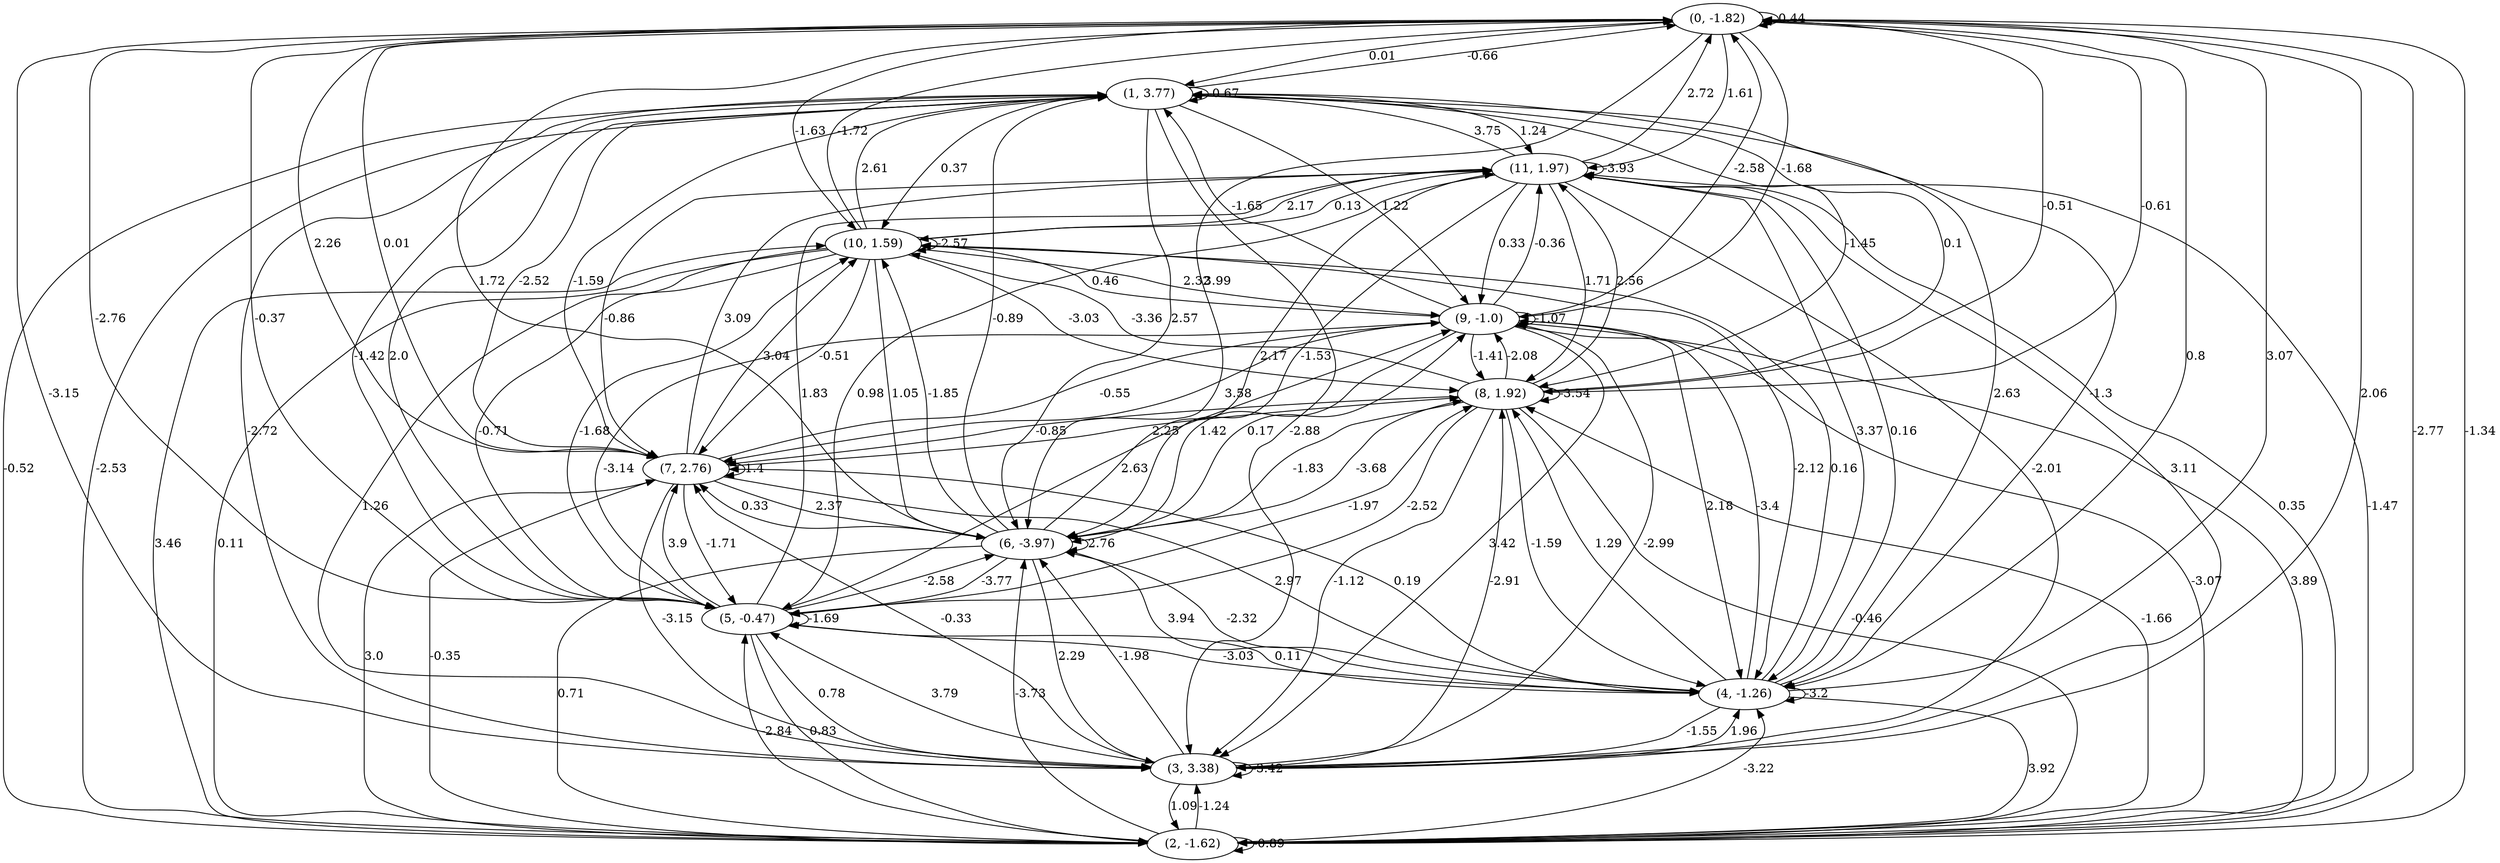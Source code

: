 digraph {
    0 [ label = "(0, -1.82)" ]
    1 [ label = "(1, 3.77)" ]
    2 [ label = "(2, -1.62)" ]
    3 [ label = "(3, 3.38)" ]
    4 [ label = "(4, -1.26)" ]
    5 [ label = "(5, -0.47)" ]
    6 [ label = "(6, -3.97)" ]
    7 [ label = "(7, 2.76)" ]
    8 [ label = "(8, 1.92)" ]
    9 [ label = "(9, -1.0)" ]
    10 [ label = "(10, 1.59)" ]
    11 [ label = "(11, 1.97)" ]
    0 -> 0 [ label = "0.44" ]
    1 -> 1 [ label = "-0.67" ]
    2 -> 2 [ label = "-0.89" ]
    3 -> 3 [ label = "-3.42" ]
    4 -> 4 [ label = "-3.2" ]
    5 -> 5 [ label = "-1.69" ]
    6 -> 6 [ label = "2.76" ]
    7 -> 7 [ label = "1.4" ]
    8 -> 8 [ label = "-3.54" ]
    9 -> 9 [ label = "-1.07" ]
    10 -> 10 [ label = "-2.57" ]
    11 -> 11 [ label = "-3.93" ]
    1 -> 0 [ label = "-0.66" ]
    2 -> 0 [ label = "-1.34" ]
    3 -> 0 [ label = "2.06" ]
    4 -> 0 [ label = "3.07" ]
    5 -> 0 [ label = "-2.76" ]
    6 -> 0 [ label = "1.72" ]
    7 -> 0 [ label = "0.01" ]
    8 -> 0 [ label = "-0.61" ]
    9 -> 0 [ label = "-2.58" ]
    10 -> 0 [ label = "-1.72" ]
    11 -> 0 [ label = "2.72" ]
    0 -> 1 [ label = "0.01" ]
    2 -> 1 [ label = "-2.53" ]
    3 -> 1 [ label = "-2.72" ]
    4 -> 1 [ label = "2.63" ]
    5 -> 1 [ label = "2.0" ]
    6 -> 1 [ label = "-0.89" ]
    7 -> 1 [ label = "-2.52" ]
    8 -> 1 [ label = "0.1" ]
    9 -> 1 [ label = "-1.65" ]
    10 -> 1 [ label = "2.61" ]
    11 -> 1 [ label = "3.75" ]
    0 -> 2 [ label = "-2.77" ]
    1 -> 2 [ label = "-0.52" ]
    3 -> 2 [ label = "1.09" ]
    4 -> 2 [ label = "3.92" ]
    5 -> 2 [ label = "0.83" ]
    6 -> 2 [ label = "0.71" ]
    7 -> 2 [ label = "3.0" ]
    8 -> 2 [ label = "-0.46" ]
    9 -> 2 [ label = "-3.07" ]
    10 -> 2 [ label = "0.11" ]
    11 -> 2 [ label = "0.35" ]
    0 -> 3 [ label = "-3.15" ]
    1 -> 3 [ label = "-2.88" ]
    2 -> 3 [ label = "-1.24" ]
    4 -> 3 [ label = "-1.55" ]
    5 -> 3 [ label = "0.78" ]
    6 -> 3 [ label = "2.29" ]
    7 -> 3 [ label = "-3.15" ]
    8 -> 3 [ label = "-1.12" ]
    9 -> 3 [ label = "3.42" ]
    10 -> 3 [ label = "1.26" ]
    11 -> 3 [ label = "-2.01" ]
    0 -> 4 [ label = "0.8" ]
    1 -> 4 [ label = "-1.3" ]
    2 -> 4 [ label = "-3.22" ]
    3 -> 4 [ label = "1.96" ]
    5 -> 4 [ label = "-3.03" ]
    6 -> 4 [ label = "3.94" ]
    7 -> 4 [ label = "2.97" ]
    8 -> 4 [ label = "-1.59" ]
    9 -> 4 [ label = "2.18" ]
    10 -> 4 [ label = "-2.12" ]
    11 -> 4 [ label = "3.37" ]
    0 -> 5 [ label = "-0.37" ]
    1 -> 5 [ label = "-1.42" ]
    2 -> 5 [ label = "-2.84" ]
    3 -> 5 [ label = "3.79" ]
    4 -> 5 [ label = "0.11" ]
    6 -> 5 [ label = "-3.77" ]
    7 -> 5 [ label = "-1.71" ]
    8 -> 5 [ label = "-2.52" ]
    9 -> 5 [ label = "-3.14" ]
    10 -> 5 [ label = "-0.71" ]
    11 -> 5 [ label = "0.98" ]
    0 -> 6 [ label = "3.99" ]
    1 -> 6 [ label = "2.57" ]
    2 -> 6 [ label = "-3.73" ]
    3 -> 6 [ label = "-1.98" ]
    4 -> 6 [ label = "-2.32" ]
    5 -> 6 [ label = "-2.58" ]
    7 -> 6 [ label = "2.37" ]
    8 -> 6 [ label = "-1.83" ]
    9 -> 6 [ label = "1.42" ]
    10 -> 6 [ label = "1.05" ]
    11 -> 6 [ label = "-1.53" ]
    0 -> 7 [ label = "2.26" ]
    1 -> 7 [ label = "-1.59" ]
    2 -> 7 [ label = "-0.35" ]
    3 -> 7 [ label = "-0.33" ]
    4 -> 7 [ label = "0.19" ]
    5 -> 7 [ label = "3.9" ]
    6 -> 7 [ label = "0.33" ]
    8 -> 7 [ label = "-0.85" ]
    9 -> 7 [ label = "3.58" ]
    10 -> 7 [ label = "-0.51" ]
    11 -> 7 [ label = "-0.86" ]
    0 -> 8 [ label = "-0.51" ]
    1 -> 8 [ label = "-1.45" ]
    2 -> 8 [ label = "-1.66" ]
    3 -> 8 [ label = "-2.91" ]
    4 -> 8 [ label = "1.29" ]
    5 -> 8 [ label = "-1.97" ]
    6 -> 8 [ label = "-3.68" ]
    7 -> 8 [ label = "2.25" ]
    9 -> 8 [ label = "-1.41" ]
    10 -> 8 [ label = "-3.03" ]
    11 -> 8 [ label = "1.71" ]
    0 -> 9 [ label = "-1.68" ]
    1 -> 9 [ label = "1.22" ]
    2 -> 9 [ label = "3.89" ]
    3 -> 9 [ label = "-2.99" ]
    4 -> 9 [ label = "-3.4" ]
    5 -> 9 [ label = "2.63" ]
    6 -> 9 [ label = "0.17" ]
    7 -> 9 [ label = "-0.55" ]
    8 -> 9 [ label = "-2.08" ]
    10 -> 9 [ label = "2.32" ]
    11 -> 9 [ label = "0.33" ]
    0 -> 10 [ label = "-1.63" ]
    1 -> 10 [ label = "0.37" ]
    2 -> 10 [ label = "3.46" ]
    4 -> 10 [ label = "0.16" ]
    5 -> 10 [ label = "-1.68" ]
    6 -> 10 [ label = "-1.85" ]
    7 -> 10 [ label = "3.04" ]
    8 -> 10 [ label = "-3.36" ]
    9 -> 10 [ label = "0.46" ]
    11 -> 10 [ label = "2.17" ]
    0 -> 11 [ label = "1.61" ]
    1 -> 11 [ label = "1.24" ]
    2 -> 11 [ label = "-1.47" ]
    3 -> 11 [ label = "3.11" ]
    4 -> 11 [ label = "0.16" ]
    5 -> 11 [ label = "1.83" ]
    6 -> 11 [ label = "2.17" ]
    7 -> 11 [ label = "3.09" ]
    8 -> 11 [ label = "2.56" ]
    9 -> 11 [ label = "-0.36" ]
    10 -> 11 [ label = "0.13" ]
}

